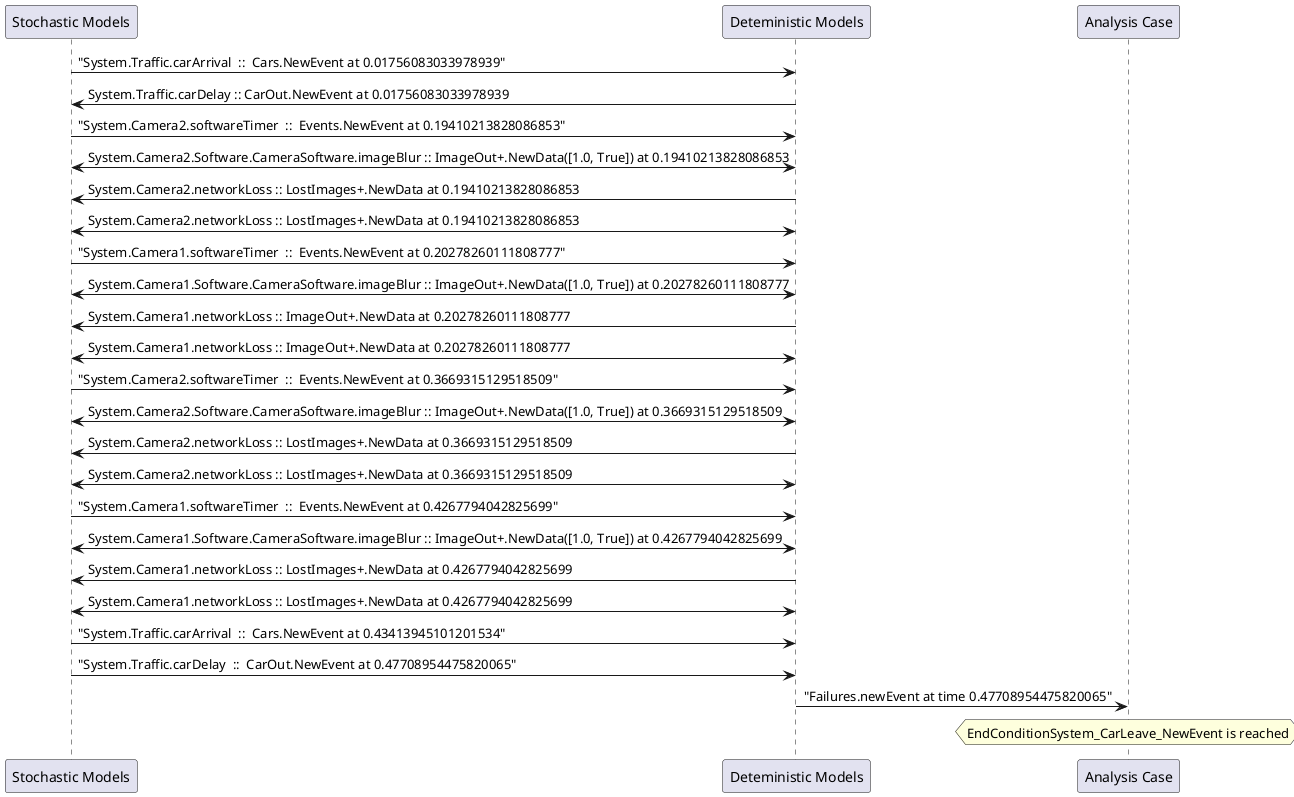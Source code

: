 
	@startuml
	participant "Stochastic Models" as stochmodel
	participant "Deteministic Models" as detmodel
	participant "Analysis Case" as analysis
	{28029_stop} stochmodel -> detmodel : "System.Traffic.carArrival  ::  Cars.NewEvent at 0.01756083033978939"
{28039_start} detmodel -> stochmodel : System.Traffic.carDelay :: CarOut.NewEvent at 0.01756083033978939
{28013_stop} stochmodel -> detmodel : "System.Camera2.softwareTimer  ::  Events.NewEvent at 0.19410213828086853"
detmodel <-> stochmodel : System.Camera2.Software.CameraSoftware.imageBlur :: ImageOut+.NewData([1.0, True]) at 0.19410213828086853
detmodel -> stochmodel : System.Camera2.networkLoss :: LostImages+.NewData at 0.19410213828086853
detmodel <-> stochmodel : System.Camera2.networkLoss :: LostImages+.NewData at 0.19410213828086853
{27998_stop} stochmodel -> detmodel : "System.Camera1.softwareTimer  ::  Events.NewEvent at 0.20278260111808777"
detmodel <-> stochmodel : System.Camera1.Software.CameraSoftware.imageBlur :: ImageOut+.NewData([1.0, True]) at 0.20278260111808777
detmodel -> stochmodel : System.Camera1.networkLoss :: ImageOut+.NewData at 0.20278260111808777
detmodel <-> stochmodel : System.Camera1.networkLoss :: ImageOut+.NewData at 0.20278260111808777
{28014_stop} stochmodel -> detmodel : "System.Camera2.softwareTimer  ::  Events.NewEvent at 0.3669315129518509"
detmodel <-> stochmodel : System.Camera2.Software.CameraSoftware.imageBlur :: ImageOut+.NewData([1.0, True]) at 0.3669315129518509
detmodel -> stochmodel : System.Camera2.networkLoss :: LostImages+.NewData at 0.3669315129518509
detmodel <-> stochmodel : System.Camera2.networkLoss :: LostImages+.NewData at 0.3669315129518509
{27999_stop} stochmodel -> detmodel : "System.Camera1.softwareTimer  ::  Events.NewEvent at 0.4267794042825699"
detmodel <-> stochmodel : System.Camera1.Software.CameraSoftware.imageBlur :: ImageOut+.NewData([1.0, True]) at 0.4267794042825699
detmodel -> stochmodel : System.Camera1.networkLoss :: LostImages+.NewData at 0.4267794042825699
detmodel <-> stochmodel : System.Camera1.networkLoss :: LostImages+.NewData at 0.4267794042825699
{28030_stop} stochmodel -> detmodel : "System.Traffic.carArrival  ::  Cars.NewEvent at 0.43413945101201534"
{28039_stop} stochmodel -> detmodel : "System.Traffic.carDelay  ::  CarOut.NewEvent at 0.47708954475820065"
{28039_start} <-> {28039_stop} : delay
detmodel -> analysis : "Failures.newEvent at time 0.47708954475820065"
hnote over analysis 
EndConditionSystem_CarLeave_NewEvent is reached
endnote
@enduml